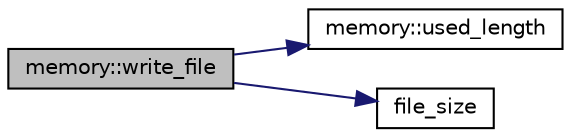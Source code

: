 digraph "memory::write_file"
{
  edge [fontname="Helvetica",fontsize="10",labelfontname="Helvetica",labelfontsize="10"];
  node [fontname="Helvetica",fontsize="10",shape=record];
  rankdir="LR";
  Node1319 [label="memory::write_file",height=0.2,width=0.4,color="black", fillcolor="grey75", style="filled", fontcolor="black"];
  Node1319 -> Node1320 [color="midnightblue",fontsize="10",style="solid",fontname="Helvetica"];
  Node1320 [label="memory::used_length",height=0.2,width=0.4,color="black", fillcolor="white", style="filled",URL="$d8/d99/classmemory.html#a3312a01b206cef29ec0f85ee340002dd"];
  Node1319 -> Node1321 [color="midnightblue",fontsize="10",style="solid",fontname="Helvetica"];
  Node1321 [label="file_size",height=0.2,width=0.4,color="black", fillcolor="white", style="filled",URL="$df/dbf/sajeeb_8_c.html#a5c37cf5785204b6e9adf647dc14d0e50"];
}
